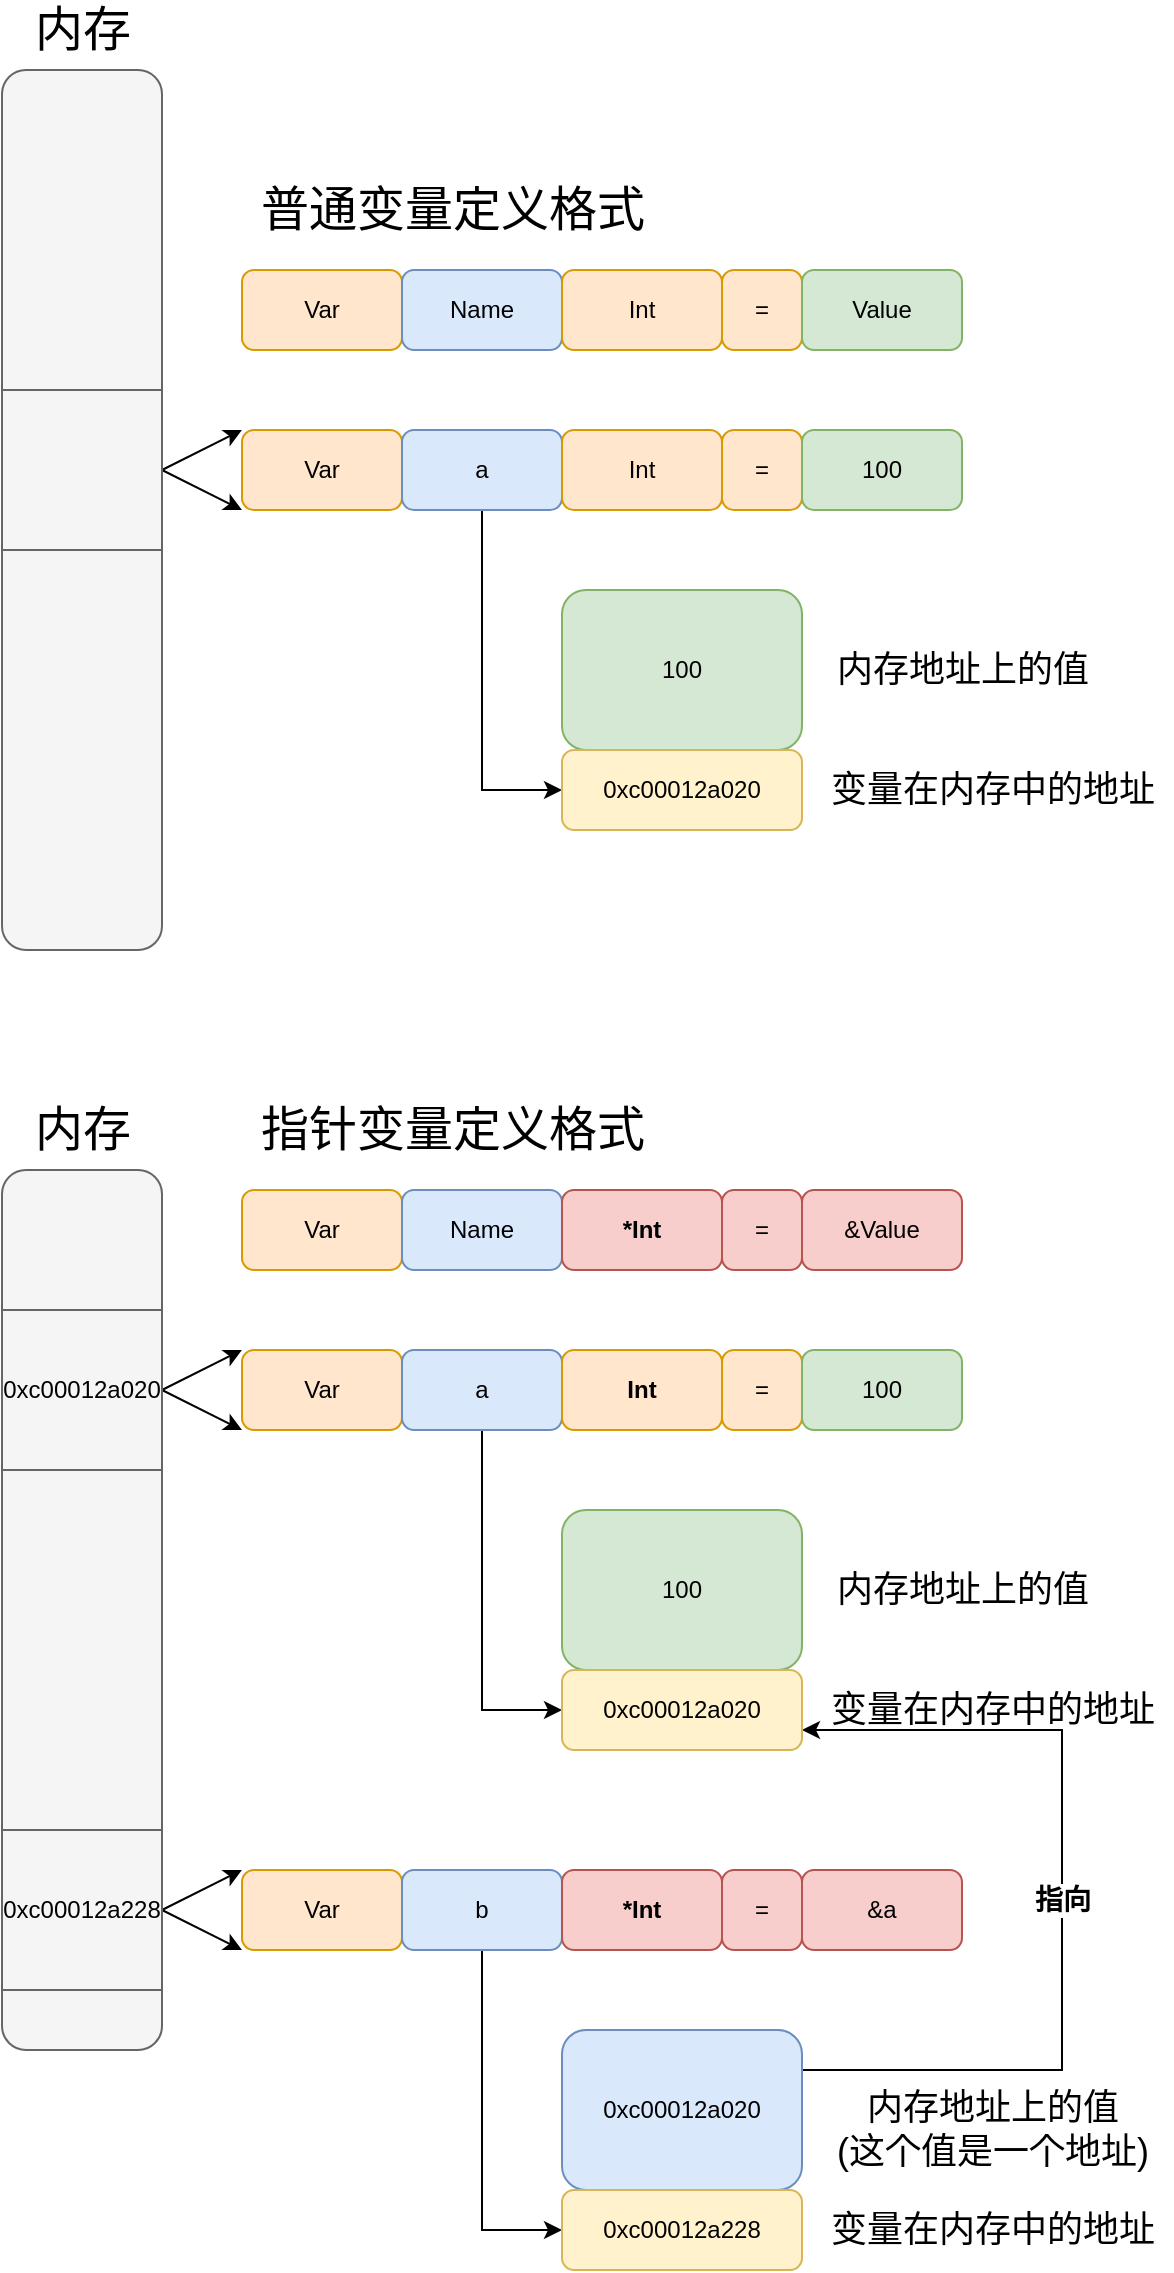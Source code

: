 <mxfile version="14.6.13" type="device" pages="2"><diagram id="9eRzLgn8ntjG_WF_wy_t" name="变量"><mxGraphModel dx="946" dy="627" grid="1" gridSize="10" guides="1" tooltips="1" connect="1" arrows="1" fold="1" page="1" pageScale="1" pageWidth="1169" pageHeight="827" math="0" shadow="0"><root><mxCell id="lQQre1u2ZjOBb3OFaeOt-0"/><mxCell id="lQQre1u2ZjOBb3OFaeOt-1" parent="lQQre1u2ZjOBb3OFaeOt-0"/><mxCell id="5QKGosM0qBXg52VlFf9e-0" value="100" style="rounded=1;whiteSpace=wrap;html=1;fillColor=#d5e8d4;strokeColor=#82b366;" parent="lQQre1u2ZjOBb3OFaeOt-1" vertex="1"><mxGeometry x="320" y="340" width="120" height="80" as="geometry"/></mxCell><mxCell id="5QKGosM0qBXg52VlFf9e-1" value="Var" style="rounded=1;whiteSpace=wrap;html=1;fillColor=#ffe6cc;strokeColor=#d79b00;" parent="lQQre1u2ZjOBb3OFaeOt-1" vertex="1"><mxGeometry x="160" y="180" width="80" height="40" as="geometry"/></mxCell><mxCell id="5QKGosM0qBXg52VlFf9e-2" value="Name" style="rounded=1;whiteSpace=wrap;html=1;fillColor=#dae8fc;strokeColor=#6c8ebf;" parent="lQQre1u2ZjOBb3OFaeOt-1" vertex="1"><mxGeometry x="240" y="180" width="80" height="40" as="geometry"/></mxCell><mxCell id="5QKGosM0qBXg52VlFf9e-3" value="=" style="rounded=1;whiteSpace=wrap;html=1;fillColor=#ffe6cc;strokeColor=#d79b00;" parent="lQQre1u2ZjOBb3OFaeOt-1" vertex="1"><mxGeometry x="400" y="180" width="40" height="40" as="geometry"/></mxCell><mxCell id="5QKGosM0qBXg52VlFf9e-4" value="Value" style="rounded=1;whiteSpace=wrap;html=1;fillColor=#d5e8d4;strokeColor=#82b366;" parent="lQQre1u2ZjOBb3OFaeOt-1" vertex="1"><mxGeometry x="440" y="180" width="80" height="40" as="geometry"/></mxCell><mxCell id="5QKGosM0qBXg52VlFf9e-5" value="Int" style="rounded=1;whiteSpace=wrap;html=1;fillColor=#ffe6cc;strokeColor=#d79b00;" parent="lQQre1u2ZjOBb3OFaeOt-1" vertex="1"><mxGeometry x="320" y="180" width="80" height="40" as="geometry"/></mxCell><mxCell id="5QKGosM0qBXg52VlFf9e-6" value="Var" style="rounded=1;whiteSpace=wrap;html=1;fillColor=#ffe6cc;strokeColor=#d79b00;" parent="lQQre1u2ZjOBb3OFaeOt-1" vertex="1"><mxGeometry x="160" y="260" width="80" height="40" as="geometry"/></mxCell><mxCell id="5QKGosM0qBXg52VlFf9e-7" style="edgeStyle=orthogonalEdgeStyle;rounded=0;orthogonalLoop=1;jettySize=auto;html=1;exitX=0.5;exitY=1;exitDx=0;exitDy=0;entryX=0;entryY=0.5;entryDx=0;entryDy=0;" parent="lQQre1u2ZjOBb3OFaeOt-1" source="5QKGosM0qBXg52VlFf9e-8" target="5QKGosM0qBXg52VlFf9e-12" edge="1"><mxGeometry relative="1" as="geometry"/></mxCell><mxCell id="5QKGosM0qBXg52VlFf9e-8" value="a" style="rounded=1;whiteSpace=wrap;html=1;fillColor=#dae8fc;strokeColor=#6c8ebf;" parent="lQQre1u2ZjOBb3OFaeOt-1" vertex="1"><mxGeometry x="240" y="260" width="80" height="40" as="geometry"/></mxCell><mxCell id="5QKGosM0qBXg52VlFf9e-9" value="=" style="rounded=1;whiteSpace=wrap;html=1;fillColor=#ffe6cc;strokeColor=#d79b00;" parent="lQQre1u2ZjOBb3OFaeOt-1" vertex="1"><mxGeometry x="400" y="260" width="40" height="40" as="geometry"/></mxCell><mxCell id="5QKGosM0qBXg52VlFf9e-10" value="100" style="rounded=1;whiteSpace=wrap;html=1;fillColor=#d5e8d4;strokeColor=#82b366;" parent="lQQre1u2ZjOBb3OFaeOt-1" vertex="1"><mxGeometry x="440" y="260" width="80" height="40" as="geometry"/></mxCell><mxCell id="5QKGosM0qBXg52VlFf9e-11" value="Int" style="rounded=1;whiteSpace=wrap;html=1;fillColor=#ffe6cc;strokeColor=#d79b00;" parent="lQQre1u2ZjOBb3OFaeOt-1" vertex="1"><mxGeometry x="320" y="260" width="80" height="40" as="geometry"/></mxCell><mxCell id="5QKGosM0qBXg52VlFf9e-12" value="0xc00012a020" style="rounded=1;whiteSpace=wrap;html=1;fillColor=#fff2cc;strokeColor=#d6b656;" parent="lQQre1u2ZjOBb3OFaeOt-1" vertex="1"><mxGeometry x="320" y="420" width="120" height="40" as="geometry"/></mxCell><mxCell id="5QKGosM0qBXg52VlFf9e-25" value="&lt;font style=&quot;font-size: 24px&quot;&gt;普通变量定义格式&lt;/font&gt;" style="text;html=1;align=center;verticalAlign=middle;resizable=0;points=[];autosize=1;strokeColor=none;" parent="lQQre1u2ZjOBb3OFaeOt-1" vertex="1"><mxGeometry x="160" y="140" width="210" height="20" as="geometry"/></mxCell><mxCell id="5QKGosM0qBXg52VlFf9e-26" value="&lt;font style=&quot;font-size: 18px&quot;&gt;变量在内存中的地址&lt;/font&gt;" style="text;html=1;align=center;verticalAlign=middle;resizable=0;points=[];autosize=1;strokeColor=none;" parent="lQQre1u2ZjOBb3OFaeOt-1" vertex="1"><mxGeometry x="445" y="430" width="180" height="20" as="geometry"/></mxCell><mxCell id="5QKGosM0qBXg52VlFf9e-27" value="&lt;font style=&quot;font-size: 18px&quot;&gt;内存地址上的值&lt;/font&gt;" style="text;html=1;align=center;verticalAlign=middle;resizable=0;points=[];autosize=1;strokeColor=none;" parent="lQQre1u2ZjOBb3OFaeOt-1" vertex="1"><mxGeometry x="450" y="370" width="140" height="20" as="geometry"/></mxCell><mxCell id="5QKGosM0qBXg52VlFf9e-32" value="" style="rounded=1;whiteSpace=wrap;html=1;fillColor=#f5f5f5;strokeColor=#666666;fontColor=#333333;" parent="lQQre1u2ZjOBb3OFaeOt-1" vertex="1"><mxGeometry x="40" y="80" width="80" height="440" as="geometry"/></mxCell><mxCell id="5QKGosM0qBXg52VlFf9e-36" style="rounded=0;orthogonalLoop=1;jettySize=auto;html=1;exitX=1;exitY=0.5;exitDx=0;exitDy=0;entryX=0;entryY=0;entryDx=0;entryDy=0;" parent="lQQre1u2ZjOBb3OFaeOt-1" source="5QKGosM0qBXg52VlFf9e-35" target="5QKGosM0qBXg52VlFf9e-6" edge="1"><mxGeometry relative="1" as="geometry"/></mxCell><mxCell id="5QKGosM0qBXg52VlFf9e-37" style="edgeStyle=none;rounded=0;orthogonalLoop=1;jettySize=auto;html=1;exitX=1;exitY=0.5;exitDx=0;exitDy=0;entryX=0;entryY=1;entryDx=0;entryDy=0;" parent="lQQre1u2ZjOBb3OFaeOt-1" source="5QKGosM0qBXg52VlFf9e-35" target="5QKGosM0qBXg52VlFf9e-6" edge="1"><mxGeometry relative="1" as="geometry"/></mxCell><mxCell id="5QKGosM0qBXg52VlFf9e-35" value="" style="rounded=0;whiteSpace=wrap;html=1;fillColor=#f5f5f5;strokeColor=#666666;fontColor=#333333;" parent="lQQre1u2ZjOBb3OFaeOt-1" vertex="1"><mxGeometry x="40" y="240" width="80" height="80" as="geometry"/></mxCell><mxCell id="5QKGosM0qBXg52VlFf9e-38" value="&lt;font style=&quot;font-size: 24px&quot;&gt;内存&lt;/font&gt;" style="text;html=1;align=center;verticalAlign=middle;resizable=0;points=[];autosize=1;strokeColor=none;" parent="lQQre1u2ZjOBb3OFaeOt-1" vertex="1"><mxGeometry x="50" y="50" width="60" height="20" as="geometry"/></mxCell><mxCell id="vbJPelp7K4xKwoBwxVSX-56" value="&lt;b&gt;&lt;font style=&quot;font-size: 14px&quot;&gt;指向&lt;/font&gt;&lt;/b&gt;" style="edgeStyle=orthogonalEdgeStyle;rounded=0;orthogonalLoop=1;jettySize=auto;html=1;exitX=1;exitY=0.25;exitDx=0;exitDy=0;entryX=1;entryY=0.75;entryDx=0;entryDy=0;" parent="lQQre1u2ZjOBb3OFaeOt-1" source="vbJPelp7K4xKwoBwxVSX-1" target="vbJPelp7K4xKwoBwxVSX-50" edge="1"><mxGeometry relative="1" as="geometry"><Array as="points"><mxPoint x="570" y="1080"/><mxPoint x="570" y="910"/></Array></mxGeometry></mxCell><mxCell id="vbJPelp7K4xKwoBwxVSX-1" value="0xc00012a020" style="rounded=1;whiteSpace=wrap;html=1;fillColor=#dae8fc;strokeColor=#6c8ebf;" parent="lQQre1u2ZjOBb3OFaeOt-1" vertex="1"><mxGeometry x="320" y="1060" width="120" height="80" as="geometry"/></mxCell><mxCell id="vbJPelp7K4xKwoBwxVSX-2" value="Var" style="rounded=1;whiteSpace=wrap;html=1;fillColor=#ffe6cc;strokeColor=#d79b00;" parent="lQQre1u2ZjOBb3OFaeOt-1" vertex="1"><mxGeometry x="160" y="640" width="80" height="40" as="geometry"/></mxCell><mxCell id="vbJPelp7K4xKwoBwxVSX-3" value="Name" style="rounded=1;whiteSpace=wrap;html=1;fillColor=#dae8fc;strokeColor=#6c8ebf;" parent="lQQre1u2ZjOBb3OFaeOt-1" vertex="1"><mxGeometry x="240" y="640" width="80" height="40" as="geometry"/></mxCell><mxCell id="vbJPelp7K4xKwoBwxVSX-4" value="=" style="rounded=1;whiteSpace=wrap;html=1;fillColor=#f8cecc;strokeColor=#b85450;" parent="lQQre1u2ZjOBb3OFaeOt-1" vertex="1"><mxGeometry x="400" y="640" width="40" height="40" as="geometry"/></mxCell><mxCell id="vbJPelp7K4xKwoBwxVSX-5" value="&amp;amp;Value" style="rounded=1;whiteSpace=wrap;html=1;fillColor=#f8cecc;strokeColor=#b85450;" parent="lQQre1u2ZjOBb3OFaeOt-1" vertex="1"><mxGeometry x="440" y="640" width="80" height="40" as="geometry"/></mxCell><mxCell id="vbJPelp7K4xKwoBwxVSX-6" value="&lt;b&gt;*Int&lt;/b&gt;" style="rounded=1;whiteSpace=wrap;html=1;fillColor=#f8cecc;strokeColor=#b85450;" parent="lQQre1u2ZjOBb3OFaeOt-1" vertex="1"><mxGeometry x="320" y="640" width="80" height="40" as="geometry"/></mxCell><mxCell id="vbJPelp7K4xKwoBwxVSX-7" value="Var" style="rounded=1;whiteSpace=wrap;html=1;fillColor=#ffe6cc;strokeColor=#d79b00;" parent="lQQre1u2ZjOBb3OFaeOt-1" vertex="1"><mxGeometry x="160" y="980" width="80" height="40" as="geometry"/></mxCell><mxCell id="vbJPelp7K4xKwoBwxVSX-8" style="edgeStyle=orthogonalEdgeStyle;rounded=0;orthogonalLoop=1;jettySize=auto;html=1;exitX=0.5;exitY=1;exitDx=0;exitDy=0;entryX=0;entryY=0.5;entryDx=0;entryDy=0;" parent="lQQre1u2ZjOBb3OFaeOt-1" source="vbJPelp7K4xKwoBwxVSX-9" target="vbJPelp7K4xKwoBwxVSX-13" edge="1"><mxGeometry relative="1" as="geometry"/></mxCell><mxCell id="vbJPelp7K4xKwoBwxVSX-9" value="b" style="rounded=1;whiteSpace=wrap;html=1;fillColor=#dae8fc;strokeColor=#6c8ebf;" parent="lQQre1u2ZjOBb3OFaeOt-1" vertex="1"><mxGeometry x="240" y="980" width="80" height="40" as="geometry"/></mxCell><mxCell id="vbJPelp7K4xKwoBwxVSX-10" value="=" style="rounded=1;whiteSpace=wrap;html=1;fillColor=#f8cecc;strokeColor=#b85450;" parent="lQQre1u2ZjOBb3OFaeOt-1" vertex="1"><mxGeometry x="400" y="980" width="40" height="40" as="geometry"/></mxCell><mxCell id="vbJPelp7K4xKwoBwxVSX-11" value="&amp;amp;a" style="rounded=1;whiteSpace=wrap;html=1;fillColor=#f8cecc;strokeColor=#b85450;" parent="lQQre1u2ZjOBb3OFaeOt-1" vertex="1"><mxGeometry x="440" y="980" width="80" height="40" as="geometry"/></mxCell><mxCell id="vbJPelp7K4xKwoBwxVSX-12" value="&lt;b&gt;*Int&lt;/b&gt;" style="rounded=1;whiteSpace=wrap;html=1;fillColor=#f8cecc;strokeColor=#b85450;" parent="lQQre1u2ZjOBb3OFaeOt-1" vertex="1"><mxGeometry x="320" y="980" width="80" height="40" as="geometry"/></mxCell><mxCell id="vbJPelp7K4xKwoBwxVSX-13" value="0xc00012a228" style="rounded=1;whiteSpace=wrap;html=1;fillColor=#fff2cc;strokeColor=#d6b656;" parent="lQQre1u2ZjOBb3OFaeOt-1" vertex="1"><mxGeometry x="320" y="1140" width="120" height="40" as="geometry"/></mxCell><mxCell id="vbJPelp7K4xKwoBwxVSX-14" value="&lt;font style=&quot;font-size: 24px&quot;&gt;指针变量定义格式&lt;/font&gt;" style="text;html=1;align=center;verticalAlign=middle;resizable=0;points=[];autosize=1;strokeColor=none;" parent="lQQre1u2ZjOBb3OFaeOt-1" vertex="1"><mxGeometry x="160" y="600" width="210" height="20" as="geometry"/></mxCell><mxCell id="vbJPelp7K4xKwoBwxVSX-15" value="&lt;font style=&quot;font-size: 18px&quot;&gt;变量在内存中的地址&lt;/font&gt;" style="text;html=1;align=center;verticalAlign=middle;resizable=0;points=[];autosize=1;strokeColor=none;" parent="lQQre1u2ZjOBb3OFaeOt-1" vertex="1"><mxGeometry x="445" y="1150" width="180" height="20" as="geometry"/></mxCell><mxCell id="vbJPelp7K4xKwoBwxVSX-16" value="&lt;font style=&quot;font-size: 18px&quot;&gt;内存地址上的值&lt;br&gt;(这个值是一个地址)&lt;/font&gt;" style="text;html=1;align=center;verticalAlign=middle;resizable=0;points=[];autosize=1;strokeColor=none;" parent="lQQre1u2ZjOBb3OFaeOt-1" vertex="1"><mxGeometry x="450" y="1090" width="170" height="40" as="geometry"/></mxCell><mxCell id="vbJPelp7K4xKwoBwxVSX-17" value="" style="rounded=1;whiteSpace=wrap;html=1;fillColor=#f5f5f5;strokeColor=#666666;fontColor=#333333;" parent="lQQre1u2ZjOBb3OFaeOt-1" vertex="1"><mxGeometry x="40" y="630" width="80" height="440" as="geometry"/></mxCell><mxCell id="vbJPelp7K4xKwoBwxVSX-18" style="rounded=0;orthogonalLoop=1;jettySize=auto;html=1;exitX=1;exitY=0.5;exitDx=0;exitDy=0;entryX=0;entryY=0;entryDx=0;entryDy=0;" parent="lQQre1u2ZjOBb3OFaeOt-1" source="vbJPelp7K4xKwoBwxVSX-20" target="vbJPelp7K4xKwoBwxVSX-7" edge="1"><mxGeometry relative="1" as="geometry"/></mxCell><mxCell id="vbJPelp7K4xKwoBwxVSX-19" style="edgeStyle=none;rounded=0;orthogonalLoop=1;jettySize=auto;html=1;exitX=1;exitY=0.5;exitDx=0;exitDy=0;entryX=0;entryY=1;entryDx=0;entryDy=0;" parent="lQQre1u2ZjOBb3OFaeOt-1" source="vbJPelp7K4xKwoBwxVSX-20" target="vbJPelp7K4xKwoBwxVSX-7" edge="1"><mxGeometry relative="1" as="geometry"/></mxCell><mxCell id="vbJPelp7K4xKwoBwxVSX-20" value="&lt;span style=&quot;color: rgb(0 , 0 , 0)&quot;&gt;0xc00012a228&lt;/span&gt;" style="rounded=0;whiteSpace=wrap;html=1;fillColor=#f5f5f5;strokeColor=#666666;fontColor=#333333;" parent="lQQre1u2ZjOBb3OFaeOt-1" vertex="1"><mxGeometry x="40" y="960" width="80" height="80" as="geometry"/></mxCell><mxCell id="vbJPelp7K4xKwoBwxVSX-21" value="&lt;font style=&quot;font-size: 24px&quot;&gt;内存&lt;/font&gt;" style="text;html=1;align=center;verticalAlign=middle;resizable=0;points=[];autosize=1;strokeColor=none;" parent="lQQre1u2ZjOBb3OFaeOt-1" vertex="1"><mxGeometry x="50" y="600" width="60" height="20" as="geometry"/></mxCell><mxCell id="vbJPelp7K4xKwoBwxVSX-43" value="100" style="rounded=1;whiteSpace=wrap;html=1;fillColor=#d5e8d4;strokeColor=#82b366;" parent="lQQre1u2ZjOBb3OFaeOt-1" vertex="1"><mxGeometry x="320" y="800" width="120" height="80" as="geometry"/></mxCell><mxCell id="vbJPelp7K4xKwoBwxVSX-44" value="Var" style="rounded=1;whiteSpace=wrap;html=1;fillColor=#ffe6cc;strokeColor=#d79b00;" parent="lQQre1u2ZjOBb3OFaeOt-1" vertex="1"><mxGeometry x="160" y="720" width="80" height="40" as="geometry"/></mxCell><mxCell id="vbJPelp7K4xKwoBwxVSX-45" style="edgeStyle=orthogonalEdgeStyle;rounded=0;orthogonalLoop=1;jettySize=auto;html=1;exitX=0.5;exitY=1;exitDx=0;exitDy=0;entryX=0;entryY=0.5;entryDx=0;entryDy=0;" parent="lQQre1u2ZjOBb3OFaeOt-1" source="vbJPelp7K4xKwoBwxVSX-46" target="vbJPelp7K4xKwoBwxVSX-50" edge="1"><mxGeometry relative="1" as="geometry"/></mxCell><mxCell id="vbJPelp7K4xKwoBwxVSX-46" value="a" style="rounded=1;whiteSpace=wrap;html=1;fillColor=#dae8fc;strokeColor=#6c8ebf;" parent="lQQre1u2ZjOBb3OFaeOt-1" vertex="1"><mxGeometry x="240" y="720" width="80" height="40" as="geometry"/></mxCell><mxCell id="vbJPelp7K4xKwoBwxVSX-47" value="=" style="rounded=1;whiteSpace=wrap;html=1;fillColor=#ffe6cc;strokeColor=#d79b00;" parent="lQQre1u2ZjOBb3OFaeOt-1" vertex="1"><mxGeometry x="400" y="720" width="40" height="40" as="geometry"/></mxCell><mxCell id="vbJPelp7K4xKwoBwxVSX-48" value="100" style="rounded=1;whiteSpace=wrap;html=1;fillColor=#d5e8d4;strokeColor=#82b366;" parent="lQQre1u2ZjOBb3OFaeOt-1" vertex="1"><mxGeometry x="440" y="720" width="80" height="40" as="geometry"/></mxCell><mxCell id="vbJPelp7K4xKwoBwxVSX-49" value="&lt;b&gt;Int&lt;/b&gt;" style="rounded=1;whiteSpace=wrap;html=1;fillColor=#ffe6cc;strokeColor=#d79b00;" parent="lQQre1u2ZjOBb3OFaeOt-1" vertex="1"><mxGeometry x="320" y="720" width="80" height="40" as="geometry"/></mxCell><mxCell id="vbJPelp7K4xKwoBwxVSX-50" value="0xc00012a020" style="rounded=1;whiteSpace=wrap;html=1;fillColor=#fff2cc;strokeColor=#d6b656;" parent="lQQre1u2ZjOBb3OFaeOt-1" vertex="1"><mxGeometry x="320" y="880" width="120" height="40" as="geometry"/></mxCell><mxCell id="vbJPelp7K4xKwoBwxVSX-51" value="&lt;font style=&quot;font-size: 18px&quot;&gt;变量在内存中的地址&lt;/font&gt;" style="text;html=1;align=center;verticalAlign=middle;resizable=0;points=[];autosize=1;strokeColor=none;" parent="lQQre1u2ZjOBb3OFaeOt-1" vertex="1"><mxGeometry x="445" y="890" width="180" height="20" as="geometry"/></mxCell><mxCell id="vbJPelp7K4xKwoBwxVSX-52" value="&lt;font style=&quot;font-size: 18px&quot;&gt;内存地址上的值&lt;/font&gt;" style="text;html=1;align=center;verticalAlign=middle;resizable=0;points=[];autosize=1;strokeColor=none;" parent="lQQre1u2ZjOBb3OFaeOt-1" vertex="1"><mxGeometry x="450" y="830" width="140" height="20" as="geometry"/></mxCell><mxCell id="vbJPelp7K4xKwoBwxVSX-53" style="rounded=0;orthogonalLoop=1;jettySize=auto;html=1;exitX=1;exitY=0.5;exitDx=0;exitDy=0;entryX=0;entryY=0;entryDx=0;entryDy=0;" parent="lQQre1u2ZjOBb3OFaeOt-1" source="vbJPelp7K4xKwoBwxVSX-55" target="vbJPelp7K4xKwoBwxVSX-44" edge="1"><mxGeometry relative="1" as="geometry"/></mxCell><mxCell id="vbJPelp7K4xKwoBwxVSX-54" style="edgeStyle=none;rounded=0;orthogonalLoop=1;jettySize=auto;html=1;exitX=1;exitY=0.5;exitDx=0;exitDy=0;entryX=0;entryY=1;entryDx=0;entryDy=0;" parent="lQQre1u2ZjOBb3OFaeOt-1" source="vbJPelp7K4xKwoBwxVSX-55" target="vbJPelp7K4xKwoBwxVSX-44" edge="1"><mxGeometry relative="1" as="geometry"/></mxCell><mxCell id="vbJPelp7K4xKwoBwxVSX-55" value="&lt;span style=&quot;color: rgb(0 , 0 , 0)&quot;&gt;0xc00012a020&lt;/span&gt;" style="rounded=0;whiteSpace=wrap;html=1;fillColor=#f5f5f5;strokeColor=#666666;fontColor=#333333;" parent="lQQre1u2ZjOBb3OFaeOt-1" vertex="1"><mxGeometry x="40" y="700" width="80" height="80" as="geometry"/></mxCell></root></mxGraphModel></diagram><diagram id="0jwu8SioVOXufibLIWIC" name="指针变量"><mxGraphModel dx="946" dy="627" grid="0" gridSize="10" guides="1" tooltips="1" connect="1" arrows="1" fold="1" page="1" pageScale="1" pageWidth="1169" pageHeight="827" math="0" shadow="0"><root><mxCell id="0"/><mxCell id="1" parent="0"/><mxCell id="pTZH74NSmrGvOke5dcRm-1" value="100" style="rounded=1;whiteSpace=wrap;html=1;fillColor=#d5e8d4;strokeColor=#82b366;" parent="1" vertex="1"><mxGeometry x="280" y="200" width="120" height="80" as="geometry"/></mxCell><mxCell id="pTZH74NSmrGvOke5dcRm-7" value="Var" style="rounded=1;whiteSpace=wrap;html=1;fillColor=#ffe6cc;strokeColor=#d79b00;" parent="1" vertex="1"><mxGeometry x="120" y="120" width="80" height="40" as="geometry"/></mxCell><mxCell id="pTZH74NSmrGvOke5dcRm-13" style="edgeStyle=orthogonalEdgeStyle;rounded=0;orthogonalLoop=1;jettySize=auto;html=1;exitX=0.5;exitY=1;exitDx=0;exitDy=0;entryX=0;entryY=0.5;entryDx=0;entryDy=0;" parent="1" source="pTZH74NSmrGvOke5dcRm-8" target="pTZH74NSmrGvOke5dcRm-12" edge="1"><mxGeometry relative="1" as="geometry"/></mxCell><mxCell id="pTZH74NSmrGvOke5dcRm-8" value="a" style="rounded=1;whiteSpace=wrap;html=1;fillColor=#dae8fc;strokeColor=#6c8ebf;" parent="1" vertex="1"><mxGeometry x="200" y="120" width="80" height="40" as="geometry"/></mxCell><mxCell id="pTZH74NSmrGvOke5dcRm-9" value="=" style="rounded=1;whiteSpace=wrap;html=1;fillColor=#ffe6cc;strokeColor=#d79b00;" parent="1" vertex="1"><mxGeometry x="360" y="120" width="40" height="40" as="geometry"/></mxCell><mxCell id="pTZH74NSmrGvOke5dcRm-10" value="100" style="rounded=1;whiteSpace=wrap;html=1;fillColor=#d5e8d4;strokeColor=#82b366;" parent="1" vertex="1"><mxGeometry x="400" y="120" width="80" height="40" as="geometry"/></mxCell><mxCell id="pTZH74NSmrGvOke5dcRm-11" value="Int" style="rounded=1;whiteSpace=wrap;html=1;fillColor=#ffe6cc;strokeColor=#d79b00;" parent="1" vertex="1"><mxGeometry x="280" y="120" width="80" height="40" as="geometry"/></mxCell><mxCell id="pTZH74NSmrGvOke5dcRm-12" value="0xc00012a020" style="rounded=1;whiteSpace=wrap;html=1;fillColor=#fff2cc;strokeColor=#d6b656;" parent="1" vertex="1"><mxGeometry x="280" y="280" width="120" height="40" as="geometry"/></mxCell><mxCell id="pTZH74NSmrGvOke5dcRm-14" value="Var" style="rounded=1;whiteSpace=wrap;html=1;fillColor=#ffe6cc;strokeColor=#d79b00;" parent="1" vertex="1"><mxGeometry x="120" y="560" width="80" height="40" as="geometry"/></mxCell><mxCell id="pTZH74NSmrGvOke5dcRm-21" style="edgeStyle=orthogonalEdgeStyle;rounded=0;orthogonalLoop=1;jettySize=auto;html=1;exitX=0.5;exitY=0;exitDx=0;exitDy=0;entryX=0;entryY=0.5;entryDx=0;entryDy=0;" parent="1" source="pTZH74NSmrGvOke5dcRm-15" target="pTZH74NSmrGvOke5dcRm-20" edge="1"><mxGeometry relative="1" as="geometry"/></mxCell><mxCell id="pTZH74NSmrGvOke5dcRm-15" value="b" style="rounded=1;whiteSpace=wrap;html=1;fillColor=#dae8fc;strokeColor=#6c8ebf;" parent="1" vertex="1"><mxGeometry x="200" y="560" width="80" height="40" as="geometry"/></mxCell><mxCell id="pTZH74NSmrGvOke5dcRm-16" value="=" style="rounded=1;whiteSpace=wrap;html=1;fillColor=#ffe6cc;strokeColor=#d79b00;" parent="1" vertex="1"><mxGeometry x="360" y="560" width="40" height="40" as="geometry"/></mxCell><mxCell id="pTZH74NSmrGvOke5dcRm-17" value="&amp;amp;a" style="rounded=1;whiteSpace=wrap;html=1;fillColor=#d5e8d4;strokeColor=#82b366;" parent="1" vertex="1"><mxGeometry x="400" y="560" width="80" height="40" as="geometry"/></mxCell><mxCell id="pTZH74NSmrGvOke5dcRm-18" value="*Int" style="rounded=1;whiteSpace=wrap;html=1;fillColor=#ffe6cc;strokeColor=#d79b00;" parent="1" vertex="1"><mxGeometry x="280" y="560" width="80" height="40" as="geometry"/></mxCell><mxCell id="pTZH74NSmrGvOke5dcRm-23" style="edgeStyle=orthogonalEdgeStyle;rounded=0;orthogonalLoop=1;jettySize=auto;html=1;exitX=0.5;exitY=0;exitDx=0;exitDy=0;entryX=0.5;entryY=1;entryDx=0;entryDy=0;" parent="1" source="pTZH74NSmrGvOke5dcRm-19" target="pTZH74NSmrGvOke5dcRm-12" edge="1"><mxGeometry relative="1" as="geometry"/></mxCell><mxCell id="pTZH74NSmrGvOke5dcRm-19" value="0xc00012a020" style="rounded=1;whiteSpace=wrap;html=1;fillColor=#d5e8d4;strokeColor=#82b366;" parent="1" vertex="1"><mxGeometry x="280" y="400" width="120" height="80" as="geometry"/></mxCell><mxCell id="pTZH74NSmrGvOke5dcRm-20" value="0xc000124020" style="rounded=1;whiteSpace=wrap;html=1;fillColor=#fff2cc;strokeColor=#d6b656;" parent="1" vertex="1"><mxGeometry x="280" y="480" width="120" height="40" as="geometry"/></mxCell><mxCell id="pTZH74NSmrGvOke5dcRm-25" style="edgeStyle=orthogonalEdgeStyle;rounded=0;orthogonalLoop=1;jettySize=auto;html=1;exitX=0.5;exitY=0;exitDx=0;exitDy=0;entryX=1;entryY=0.5;entryDx=0;entryDy=0;" parent="1" source="pTZH74NSmrGvOke5dcRm-24" target="pTZH74NSmrGvOke5dcRm-1" edge="1"><mxGeometry relative="1" as="geometry"/></mxCell><mxCell id="pTZH74NSmrGvOke5dcRm-26" value="直接取值" style="edgeLabel;html=1;align=center;verticalAlign=middle;resizable=0;points=[];fontSize=18;" parent="pTZH74NSmrGvOke5dcRm-25" vertex="1" connectable="0"><mxGeometry x="-0.312" y="-3" relative="1" as="geometry"><mxPoint as="offset"/></mxGeometry></mxCell><mxCell id="pTZH74NSmrGvOke5dcRm-24" value="*b" style="rounded=1;whiteSpace=wrap;html=1;fillColor=#dae8fc;strokeColor=#6c8ebf;" parent="1" vertex="1"><mxGeometry x="520" y="560" width="80" height="40" as="geometry"/></mxCell><mxCell id="L0CpAjk95o7Gr1LZvw0_-1" value="&lt;font style=&quot;font-size: 24px&quot;&gt;指针变量定义&lt;/font&gt;" style="text;html=1;align=center;verticalAlign=middle;resizable=0;points=[];autosize=1;strokeColor=none;" vertex="1" parent="1"><mxGeometry x="120" y="620" width="160" height="20" as="geometry"/></mxCell></root></mxGraphModel></diagram></mxfile>